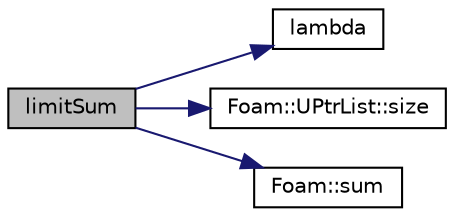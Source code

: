 digraph "limitSum"
{
  bgcolor="transparent";
  edge [fontname="Helvetica",fontsize="10",labelfontname="Helvetica",labelfontsize="10"];
  node [fontname="Helvetica",fontsize="10",shape=record];
  rankdir="LR";
  Node4197 [label="limitSum",height=0.2,width=0.4,color="black", fillcolor="grey75", style="filled", fontcolor="black"];
  Node4197 -> Node4198 [color="midnightblue",fontsize="10",style="solid",fontname="Helvetica"];
  Node4198 [label="lambda",height=0.2,width=0.4,color="black",URL="$a41357.html#ac90f959a4cd5bd0bc0d60e8c9fe14021"];
  Node4197 -> Node4199 [color="midnightblue",fontsize="10",style="solid",fontname="Helvetica"];
  Node4199 [label="Foam::UPtrList::size",height=0.2,width=0.4,color="black",URL="$a27101.html#a47b3bf30da1eb3ab8076b5fbe00e0494",tooltip="Return the number of elements in the UPtrList. "];
  Node4197 -> Node4200 [color="midnightblue",fontsize="10",style="solid",fontname="Helvetica"];
  Node4200 [label="Foam::sum",height=0.2,width=0.4,color="black",URL="$a21851.html#a3d8733143aad0e03b300186ab4bef137"];
}
